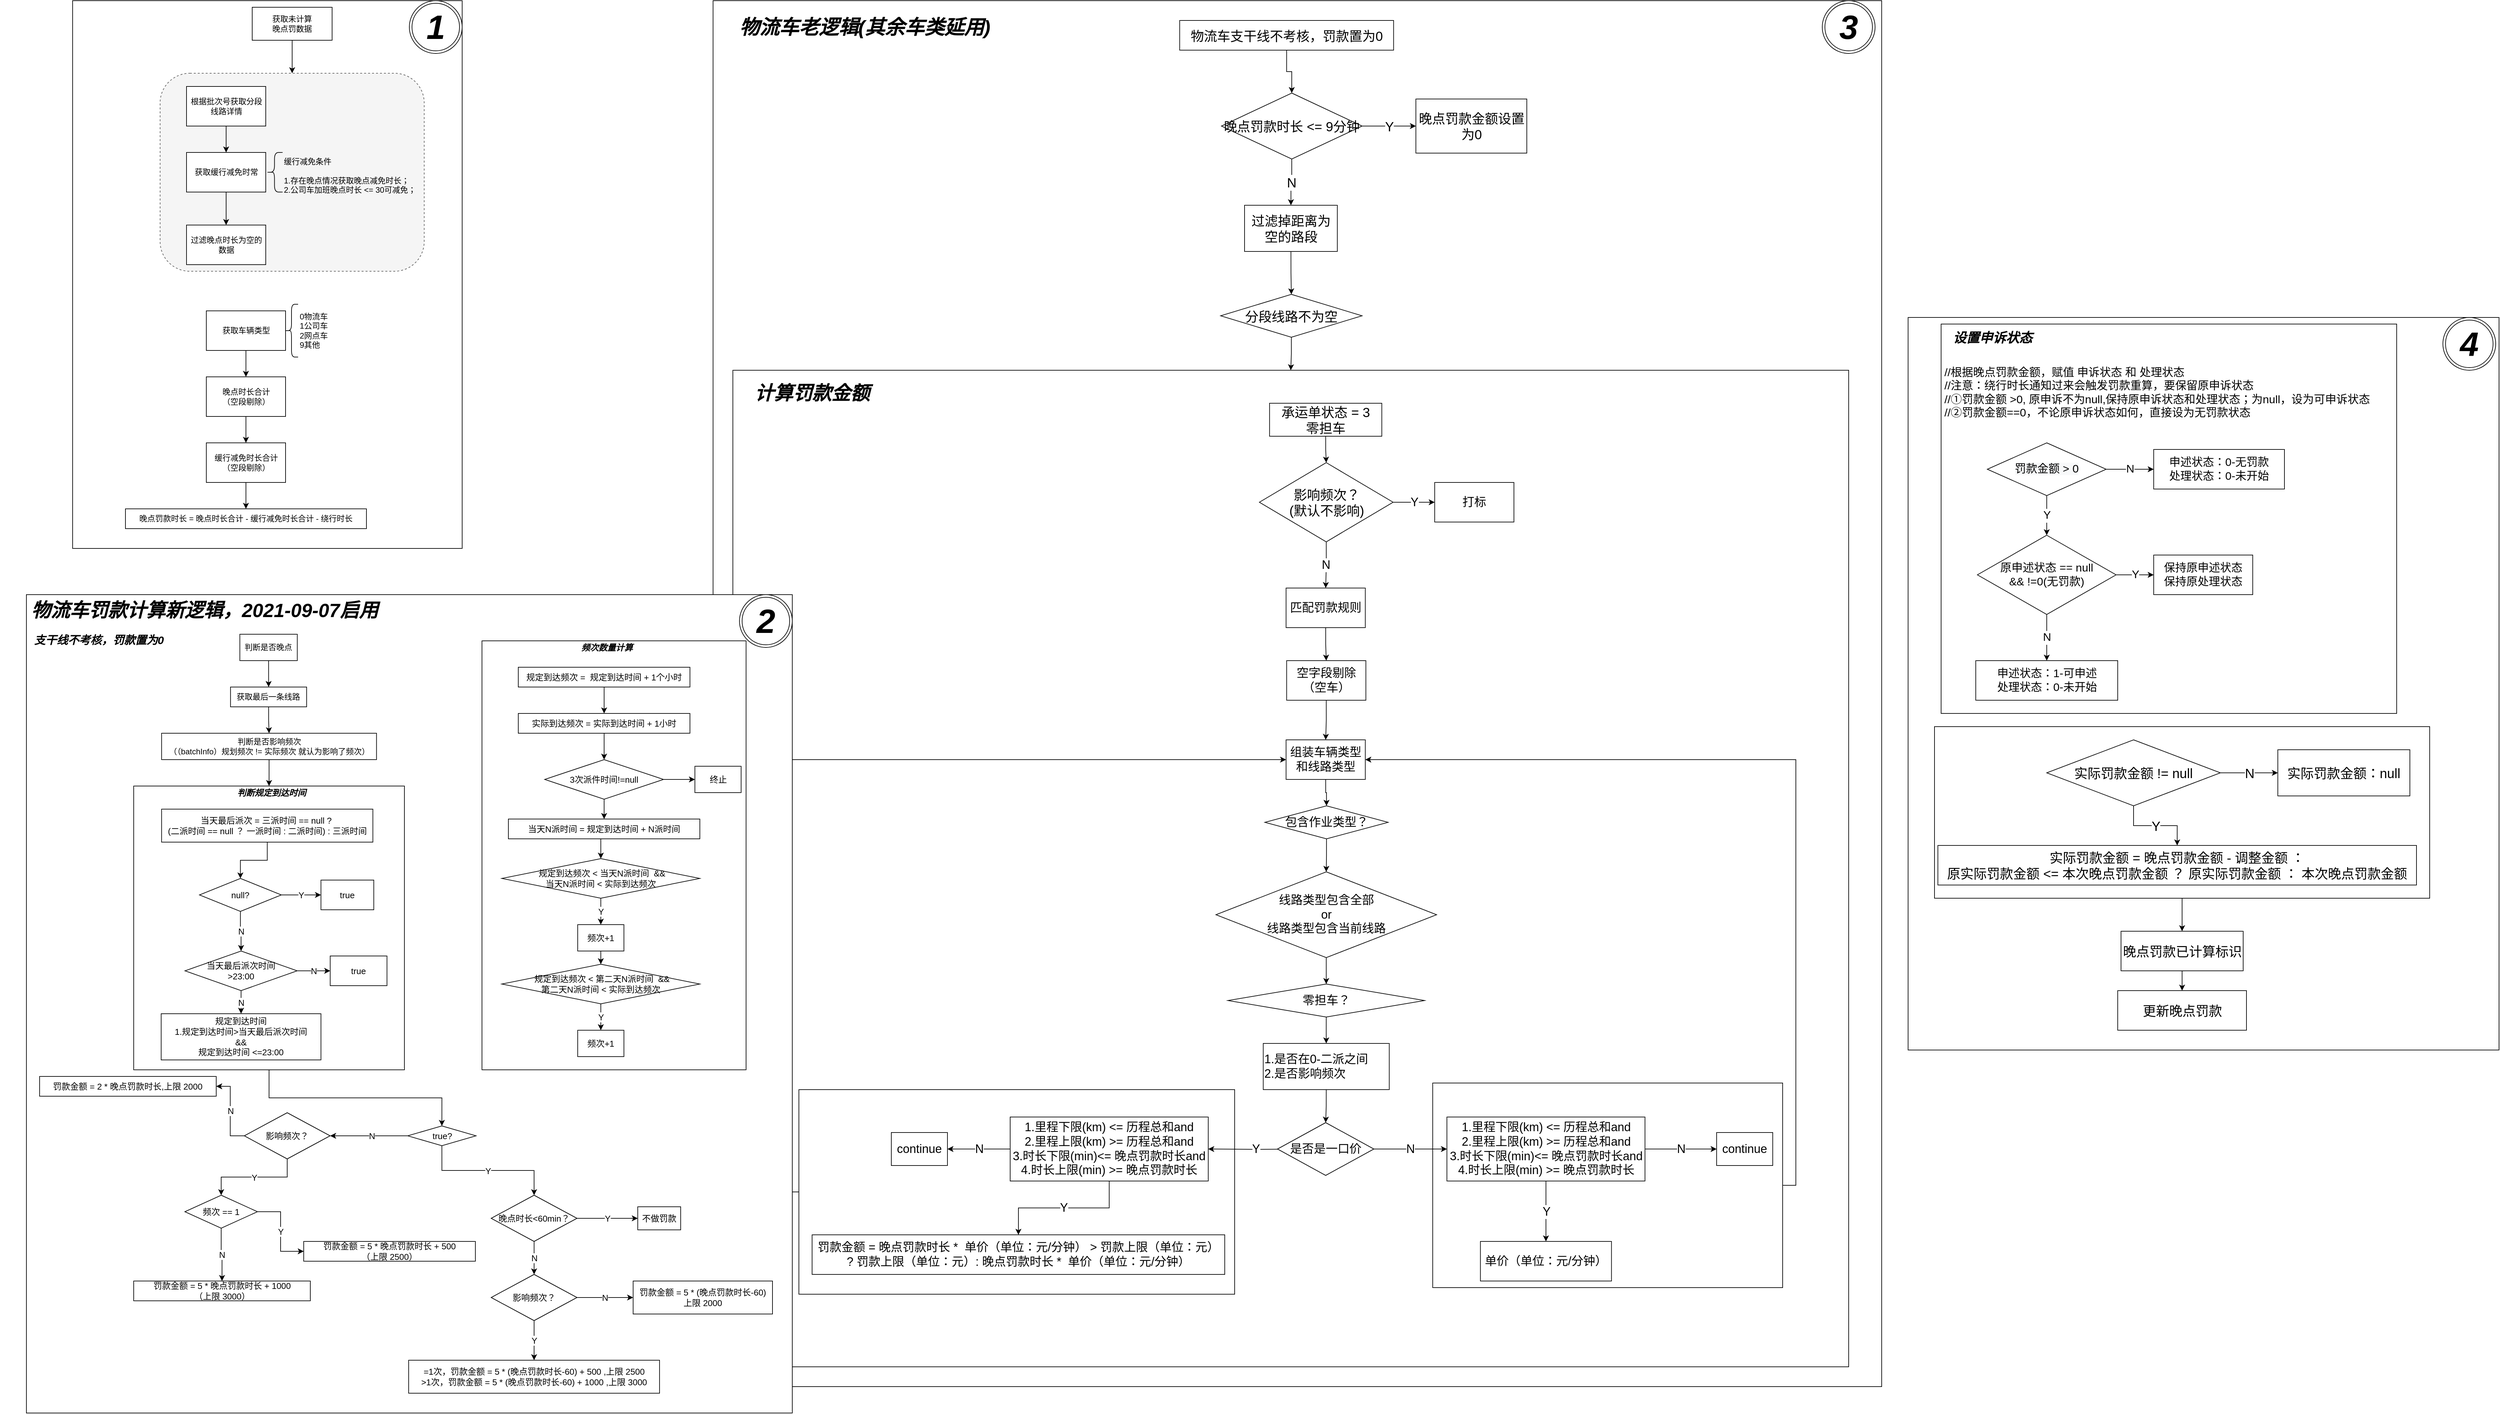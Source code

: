 <mxfile version="15.9.4" type="github">
  <diagram id="L5sY7Q-6gvqycTJfWh3B" name="第 1 页">
    <mxGraphModel dx="4697" dy="1067" grid="1" gridSize="10" guides="1" tooltips="1" connect="1" arrows="1" fold="1" page="1" pageScale="1" pageWidth="827" pageHeight="1169" math="0" shadow="0">
      <root>
        <mxCell id="0" />
        <mxCell id="1" parent="0" />
        <mxCell id="x7FfRpxNMGuR6Kh4KBlE-134" value="" style="rounded=0;whiteSpace=wrap;html=1;fontSize=17;" parent="1" vertex="1">
          <mxGeometry x="-1250" y="860" width="1770" height="2100" as="geometry" />
        </mxCell>
        <mxCell id="x7FfRpxNMGuR6Kh4KBlE-221" value="" style="rounded=0;whiteSpace=wrap;html=1;fontSize=18;" parent="1" vertex="1">
          <mxGeometry x="-1220" y="1420" width="1690" height="1510" as="geometry" />
        </mxCell>
        <mxCell id="x7FfRpxNMGuR6Kh4KBlE-219" style="edgeStyle=orthogonalEdgeStyle;rounded=0;orthogonalLoop=1;jettySize=auto;html=1;exitX=1;exitY=0.5;exitDx=0;exitDy=0;fontSize=18;entryX=1;entryY=0.5;entryDx=0;entryDy=0;" parent="1" source="x7FfRpxNMGuR6Kh4KBlE-218" target="x7FfRpxNMGuR6Kh4KBlE-187" edge="1">
          <mxGeometry relative="1" as="geometry">
            <mxPoint x="-160" y="1930" as="targetPoint" />
          </mxGeometry>
        </mxCell>
        <mxCell id="x7FfRpxNMGuR6Kh4KBlE-218" value="" style="rounded=0;whiteSpace=wrap;html=1;fontSize=18;" parent="1" vertex="1">
          <mxGeometry x="-160" y="2500" width="530" height="310" as="geometry" />
        </mxCell>
        <mxCell id="x7FfRpxNMGuR6Kh4KBlE-220" style="edgeStyle=orthogonalEdgeStyle;rounded=0;orthogonalLoop=1;jettySize=auto;html=1;exitX=0;exitY=0.5;exitDx=0;exitDy=0;entryX=0;entryY=0.5;entryDx=0;entryDy=0;fontSize=18;" parent="1" source="x7FfRpxNMGuR6Kh4KBlE-217" target="x7FfRpxNMGuR6Kh4KBlE-187" edge="1">
          <mxGeometry relative="1" as="geometry" />
        </mxCell>
        <mxCell id="x7FfRpxNMGuR6Kh4KBlE-217" value="" style="rounded=0;whiteSpace=wrap;html=1;fontSize=18;" parent="1" vertex="1">
          <mxGeometry x="-1120" y="2510" width="660" height="310" as="geometry" />
        </mxCell>
        <mxCell id="x7FfRpxNMGuR6Kh4KBlE-132" value="" style="group" parent="1" vertex="1" connectable="0">
          <mxGeometry x="-2330" y="1760" width="1200" height="1240" as="geometry" />
        </mxCell>
        <mxCell id="x7FfRpxNMGuR6Kh4KBlE-33" value="" style="rounded=0;whiteSpace=wrap;html=1;" parent="x7FfRpxNMGuR6Kh4KBlE-132" vertex="1">
          <mxGeometry x="40" width="1160" height="1240" as="geometry" />
        </mxCell>
        <mxCell id="x7FfRpxNMGuR6Kh4KBlE-131" value="" style="group" parent="x7FfRpxNMGuR6Kh4KBlE-132" vertex="1" connectable="0">
          <mxGeometry y="90" width="1170" height="1120" as="geometry" />
        </mxCell>
        <mxCell id="x7FfRpxNMGuR6Kh4KBlE-37" value="&lt;span&gt;判断是否晚点&lt;/span&gt;" style="rounded=0;whiteSpace=wrap;html=1;fontSize=12;" parent="x7FfRpxNMGuR6Kh4KBlE-131" vertex="1">
          <mxGeometry x="363.27" y="-30" width="87" height="40" as="geometry" />
        </mxCell>
        <mxCell id="x7FfRpxNMGuR6Kh4KBlE-38" value="&lt;span&gt;获取最后一条线路&lt;/span&gt;" style="whiteSpace=wrap;html=1;rounded=0;" parent="x7FfRpxNMGuR6Kh4KBlE-131" vertex="1">
          <mxGeometry x="349.15" y="50" width="115.25" height="30" as="geometry" />
        </mxCell>
        <mxCell id="x7FfRpxNMGuR6Kh4KBlE-39" value="" style="edgeStyle=orthogonalEdgeStyle;rounded=0;orthogonalLoop=1;jettySize=auto;html=1;fontSize=12;" parent="x7FfRpxNMGuR6Kh4KBlE-131" source="x7FfRpxNMGuR6Kh4KBlE-37" target="x7FfRpxNMGuR6Kh4KBlE-38" edge="1">
          <mxGeometry relative="1" as="geometry" />
        </mxCell>
        <mxCell id="x7FfRpxNMGuR6Kh4KBlE-40" value="&lt;span style=&quot;font-weight: normal&quot;&gt;判断是否影响频次&lt;br&gt;（（batchInfo）规划频次 != 实际频次 就认为影响了频次）&lt;/span&gt;" style="whiteSpace=wrap;html=1;rounded=0;fontStyle=1" parent="x7FfRpxNMGuR6Kh4KBlE-131" vertex="1">
          <mxGeometry x="244.75" y="120" width="325.52" height="40" as="geometry" />
        </mxCell>
        <mxCell id="x7FfRpxNMGuR6Kh4KBlE-41" value="" style="edgeStyle=orthogonalEdgeStyle;rounded=0;orthogonalLoop=1;jettySize=auto;html=1;fontSize=12;" parent="x7FfRpxNMGuR6Kh4KBlE-131" source="x7FfRpxNMGuR6Kh4KBlE-38" target="x7FfRpxNMGuR6Kh4KBlE-40" edge="1">
          <mxGeometry relative="1" as="geometry" />
        </mxCell>
        <mxCell id="x7FfRpxNMGuR6Kh4KBlE-44" value="" style="whiteSpace=wrap;html=1;rounded=0;fontStyle=1;" parent="x7FfRpxNMGuR6Kh4KBlE-131" vertex="1">
          <mxGeometry x="202.51" y="200" width="410" height="430" as="geometry" />
        </mxCell>
        <mxCell id="x7FfRpxNMGuR6Kh4KBlE-45" value="" style="edgeStyle=orthogonalEdgeStyle;rounded=0;orthogonalLoop=1;jettySize=auto;html=1;fontSize=12;entryX=0.5;entryY=0;entryDx=0;entryDy=0;" parent="x7FfRpxNMGuR6Kh4KBlE-131" source="x7FfRpxNMGuR6Kh4KBlE-40" target="x7FfRpxNMGuR6Kh4KBlE-44" edge="1">
          <mxGeometry relative="1" as="geometry" />
        </mxCell>
        <mxCell id="x7FfRpxNMGuR6Kh4KBlE-46" value="判断规定到达时间" style="text;html=1;strokeColor=none;fillColor=none;align=center;verticalAlign=middle;whiteSpace=wrap;rounded=0;fontSize=13;fontStyle=3" parent="x7FfRpxNMGuR6Kh4KBlE-131" vertex="1">
          <mxGeometry x="354.13" y="200" width="114.76" height="20" as="geometry" />
        </mxCell>
        <mxCell id="x7FfRpxNMGuR6Kh4KBlE-47" value="当天最后派次 = 三派时间 == null ?&amp;nbsp;&lt;br&gt;&amp;nbsp;(二派时间 == null ？ 一派时间 : 二派时间) : 三派时间&amp;nbsp;" style="rounded=0;whiteSpace=wrap;html=1;fontSize=13;" parent="x7FfRpxNMGuR6Kh4KBlE-131" vertex="1">
          <mxGeometry x="244.75" y="235" width="320" height="50" as="geometry" />
        </mxCell>
        <mxCell id="x7FfRpxNMGuR6Kh4KBlE-50" value="" style="edgeStyle=orthogonalEdgeStyle;rounded=0;orthogonalLoop=1;jettySize=auto;html=1;fontSize=13;" parent="x7FfRpxNMGuR6Kh4KBlE-131" source="x7FfRpxNMGuR6Kh4KBlE-47" target="x7FfRpxNMGuR6Kh4KBlE-49" edge="1">
          <mxGeometry relative="1" as="geometry">
            <mxPoint x="364.09" y="305" as="sourcePoint" />
          </mxGeometry>
        </mxCell>
        <mxCell id="x7FfRpxNMGuR6Kh4KBlE-49" value="null?" style="rhombus;whiteSpace=wrap;html=1;fontSize=13;" parent="x7FfRpxNMGuR6Kh4KBlE-131" vertex="1">
          <mxGeometry x="302.13" y="340" width="124" height="50" as="geometry" />
        </mxCell>
        <mxCell id="x7FfRpxNMGuR6Kh4KBlE-53" value="true" style="whiteSpace=wrap;html=1;fontSize=13;" parent="x7FfRpxNMGuR6Kh4KBlE-131" vertex="1">
          <mxGeometry x="486.13" y="342.5" width="80" height="45" as="geometry" />
        </mxCell>
        <mxCell id="x7FfRpxNMGuR6Kh4KBlE-54" value="Y" style="edgeStyle=orthogonalEdgeStyle;rounded=0;orthogonalLoop=1;jettySize=auto;html=1;fontSize=13;" parent="x7FfRpxNMGuR6Kh4KBlE-131" source="x7FfRpxNMGuR6Kh4KBlE-49" target="x7FfRpxNMGuR6Kh4KBlE-53" edge="1">
          <mxGeometry relative="1" as="geometry" />
        </mxCell>
        <mxCell id="x7FfRpxNMGuR6Kh4KBlE-55" value="当天最后派次时间&lt;br&gt;&amp;gt;23:00" style="rhombus;whiteSpace=wrap;html=1;fontSize=13;" parent="x7FfRpxNMGuR6Kh4KBlE-131" vertex="1">
          <mxGeometry x="280.13" y="450" width="170" height="60" as="geometry" />
        </mxCell>
        <mxCell id="x7FfRpxNMGuR6Kh4KBlE-58" value="N" style="edgeStyle=orthogonalEdgeStyle;rounded=0;orthogonalLoop=1;jettySize=auto;html=1;exitX=0.5;exitY=1;exitDx=0;exitDy=0;entryX=0.5;entryY=0;entryDx=0;entryDy=0;fontSize=13;" parent="x7FfRpxNMGuR6Kh4KBlE-131" source="x7FfRpxNMGuR6Kh4KBlE-49" target="x7FfRpxNMGuR6Kh4KBlE-55" edge="1">
          <mxGeometry relative="1" as="geometry" />
        </mxCell>
        <mxCell id="x7FfRpxNMGuR6Kh4KBlE-60" value="true" style="whiteSpace=wrap;html=1;fontSize=13;" parent="x7FfRpxNMGuR6Kh4KBlE-131" vertex="1">
          <mxGeometry x="500.13" y="457.5" width="86" height="45" as="geometry" />
        </mxCell>
        <mxCell id="x7FfRpxNMGuR6Kh4KBlE-59" value="N" style="edgeStyle=orthogonalEdgeStyle;rounded=0;orthogonalLoop=1;jettySize=auto;html=1;exitX=1;exitY=0.5;exitDx=0;exitDy=0;fontSize=13;" parent="x7FfRpxNMGuR6Kh4KBlE-131" source="x7FfRpxNMGuR6Kh4KBlE-55" target="x7FfRpxNMGuR6Kh4KBlE-60" edge="1">
          <mxGeometry relative="1" as="geometry">
            <mxPoint x="546.13" y="455" as="targetPoint" />
          </mxGeometry>
        </mxCell>
        <mxCell id="x7FfRpxNMGuR6Kh4KBlE-63" value="规定到达时间&lt;br&gt;1.规定到达时间&amp;gt;当天最后派次时间&lt;br&gt;&amp;amp;&amp;amp;&lt;br&gt;规定到达时间 &amp;lt;=23:00" style="rounded=0;whiteSpace=wrap;html=1;fontSize=13;" parent="x7FfRpxNMGuR6Kh4KBlE-131" vertex="1">
          <mxGeometry x="244.13" y="545" width="242" height="70" as="geometry" />
        </mxCell>
        <mxCell id="x7FfRpxNMGuR6Kh4KBlE-61" value="N" style="edgeStyle=orthogonalEdgeStyle;rounded=0;orthogonalLoop=1;jettySize=auto;html=1;exitX=0.5;exitY=1;exitDx=0;exitDy=0;fontSize=13;entryX=0.5;entryY=0;entryDx=0;entryDy=0;" parent="x7FfRpxNMGuR6Kh4KBlE-131" source="x7FfRpxNMGuR6Kh4KBlE-55" target="x7FfRpxNMGuR6Kh4KBlE-63" edge="1">
          <mxGeometry relative="1" as="geometry">
            <mxPoint x="364.13" y="555" as="targetPoint" />
          </mxGeometry>
        </mxCell>
        <mxCell id="x7FfRpxNMGuR6Kh4KBlE-68" value="true?" style="rhombus;whiteSpace=wrap;html=1;fontSize=13;" parent="x7FfRpxNMGuR6Kh4KBlE-131" vertex="1">
          <mxGeometry x="617.51" y="715" width="103.5" height="30" as="geometry" />
        </mxCell>
        <mxCell id="x7FfRpxNMGuR6Kh4KBlE-67" style="edgeStyle=orthogonalEdgeStyle;rounded=0;orthogonalLoop=1;jettySize=auto;html=1;exitX=0.5;exitY=1;exitDx=0;exitDy=0;fontSize=13;entryX=0.5;entryY=0;entryDx=0;entryDy=0;" parent="x7FfRpxNMGuR6Kh4KBlE-131" source="x7FfRpxNMGuR6Kh4KBlE-44" target="x7FfRpxNMGuR6Kh4KBlE-68" edge="1">
          <mxGeometry relative="1" as="geometry">
            <mxPoint x="674" y="710" as="targetPoint" />
          </mxGeometry>
        </mxCell>
        <mxCell id="x7FfRpxNMGuR6Kh4KBlE-111" value="" style="group" parent="x7FfRpxNMGuR6Kh4KBlE-131" vertex="1" connectable="0">
          <mxGeometry x="640" y="820" width="530" height="300" as="geometry" />
        </mxCell>
        <mxCell id="x7FfRpxNMGuR6Kh4KBlE-74" value="晚点时长&amp;lt;60min？" style="rhombus;whiteSpace=wrap;html=1;fontSize=13;" parent="x7FfRpxNMGuR6Kh4KBlE-111" vertex="1">
          <mxGeometry x="103.94" width="130" height="70" as="geometry" />
        </mxCell>
        <mxCell id="x7FfRpxNMGuR6Kh4KBlE-75" value="不做罚款" style="whiteSpace=wrap;html=1;fontSize=13;" parent="x7FfRpxNMGuR6Kh4KBlE-111" vertex="1">
          <mxGeometry x="325.94" y="17.5" width="65" height="35" as="geometry" />
        </mxCell>
        <mxCell id="x7FfRpxNMGuR6Kh4KBlE-76" value="Y" style="edgeStyle=orthogonalEdgeStyle;rounded=0;orthogonalLoop=1;jettySize=auto;html=1;fontSize=13;" parent="x7FfRpxNMGuR6Kh4KBlE-111" source="x7FfRpxNMGuR6Kh4KBlE-74" target="x7FfRpxNMGuR6Kh4KBlE-75" edge="1">
          <mxGeometry relative="1" as="geometry" />
        </mxCell>
        <mxCell id="x7FfRpxNMGuR6Kh4KBlE-78" value="影响频次？" style="rhombus;whiteSpace=wrap;html=1;fontSize=13;" parent="x7FfRpxNMGuR6Kh4KBlE-111" vertex="1">
          <mxGeometry x="103.94" y="120" width="130" height="70" as="geometry" />
        </mxCell>
        <mxCell id="x7FfRpxNMGuR6Kh4KBlE-77" value="N" style="edgeStyle=orthogonalEdgeStyle;rounded=0;orthogonalLoop=1;jettySize=auto;html=1;exitX=0.5;exitY=1;exitDx=0;exitDy=0;fontSize=13;entryX=0.5;entryY=0;entryDx=0;entryDy=0;" parent="x7FfRpxNMGuR6Kh4KBlE-111" source="x7FfRpxNMGuR6Kh4KBlE-74" target="x7FfRpxNMGuR6Kh4KBlE-78" edge="1">
          <mxGeometry relative="1" as="geometry">
            <mxPoint x="168.94" y="130" as="targetPoint" />
          </mxGeometry>
        </mxCell>
        <mxCell id="x7FfRpxNMGuR6Kh4KBlE-79" value="罚款金额 = 5 * (晚点罚款时长-60)&lt;br&gt;上限 2000" style="whiteSpace=wrap;html=1;fontSize=13;" parent="x7FfRpxNMGuR6Kh4KBlE-111" vertex="1">
          <mxGeometry x="318.94" y="130" width="211.06" height="50" as="geometry" />
        </mxCell>
        <mxCell id="x7FfRpxNMGuR6Kh4KBlE-80" value="N" style="edgeStyle=orthogonalEdgeStyle;rounded=0;orthogonalLoop=1;jettySize=auto;html=1;fontSize=13;" parent="x7FfRpxNMGuR6Kh4KBlE-111" source="x7FfRpxNMGuR6Kh4KBlE-78" target="x7FfRpxNMGuR6Kh4KBlE-79" edge="1">
          <mxGeometry relative="1" as="geometry" />
        </mxCell>
        <mxCell id="x7FfRpxNMGuR6Kh4KBlE-110" value="=1次，罚款金额 = 5 * (晚点罚款时长-60) + 500 ,上限 2500&lt;br&gt;&amp;gt;1次，罚款金额 = 5 * (晚点罚款时长-60) + 1000 ,上限 3000" style="rounded=0;whiteSpace=wrap;html=1;fontSize=13;" parent="x7FfRpxNMGuR6Kh4KBlE-111" vertex="1">
          <mxGeometry x="-21.06" y="250" width="380" height="50" as="geometry" />
        </mxCell>
        <mxCell id="x7FfRpxNMGuR6Kh4KBlE-109" value="Y" style="edgeStyle=orthogonalEdgeStyle;rounded=0;orthogonalLoop=1;jettySize=auto;html=1;exitX=0.5;exitY=1;exitDx=0;exitDy=0;fontSize=13;entryX=0.5;entryY=0;entryDx=0;entryDy=0;" parent="x7FfRpxNMGuR6Kh4KBlE-111" source="x7FfRpxNMGuR6Kh4KBlE-78" target="x7FfRpxNMGuR6Kh4KBlE-110" edge="1">
          <mxGeometry relative="1" as="geometry">
            <mxPoint x="168.94" y="250" as="targetPoint" />
          </mxGeometry>
        </mxCell>
        <mxCell id="x7FfRpxNMGuR6Kh4KBlE-69" value="Y" style="edgeStyle=orthogonalEdgeStyle;rounded=0;orthogonalLoop=1;jettySize=auto;html=1;exitX=0.5;exitY=1;exitDx=0;exitDy=0;fontSize=13;entryX=0.5;entryY=0;entryDx=0;entryDy=0;" parent="x7FfRpxNMGuR6Kh4KBlE-131" source="x7FfRpxNMGuR6Kh4KBlE-68" target="x7FfRpxNMGuR6Kh4KBlE-74" edge="1">
          <mxGeometry relative="1" as="geometry">
            <mxPoint x="674" y="810" as="targetPoint" />
          </mxGeometry>
        </mxCell>
        <mxCell id="x7FfRpxNMGuR6Kh4KBlE-117" value="影响频次？" style="rhombus;whiteSpace=wrap;html=1;fontSize=13;" parent="x7FfRpxNMGuR6Kh4KBlE-131" vertex="1">
          <mxGeometry x="370" y="695" width="130" height="70" as="geometry" />
        </mxCell>
        <mxCell id="x7FfRpxNMGuR6Kh4KBlE-112" style="edgeStyle=orthogonalEdgeStyle;rounded=0;orthogonalLoop=1;jettySize=auto;html=1;exitX=0;exitY=0.5;exitDx=0;exitDy=0;fontSize=13;entryX=1;entryY=0.5;entryDx=0;entryDy=0;" parent="x7FfRpxNMGuR6Kh4KBlE-131" source="x7FfRpxNMGuR6Kh4KBlE-68" target="x7FfRpxNMGuR6Kh4KBlE-117" edge="1">
          <mxGeometry relative="1" as="geometry">
            <mxPoint x="465" y="730" as="targetPoint" />
          </mxGeometry>
        </mxCell>
        <mxCell id="x7FfRpxNMGuR6Kh4KBlE-113" value="N" style="edgeLabel;html=1;align=center;verticalAlign=middle;resizable=0;points=[];fontSize=13;" parent="x7FfRpxNMGuR6Kh4KBlE-112" vertex="1" connectable="0">
          <mxGeometry x="-0.175" y="4" relative="1" as="geometry">
            <mxPoint x="-6" y="-4" as="offset" />
          </mxGeometry>
        </mxCell>
        <mxCell id="x7FfRpxNMGuR6Kh4KBlE-122" value="罚款金额 = 5 * 晚点罚款时长 + 500&lt;br&gt;（上限 2500）" style="rounded=0;whiteSpace=wrap;html=1;fontSize=13;" parent="x7FfRpxNMGuR6Kh4KBlE-131" vertex="1">
          <mxGeometry x="460.01" y="890" width="259.99" height="30" as="geometry" />
        </mxCell>
        <mxCell id="x7FfRpxNMGuR6Kh4KBlE-121" value="Y" style="edgeStyle=orthogonalEdgeStyle;rounded=0;orthogonalLoop=1;jettySize=auto;html=1;exitX=1;exitY=0.5;exitDx=0;exitDy=0;fontSize=13;entryX=0;entryY=0.5;entryDx=0;entryDy=0;" parent="x7FfRpxNMGuR6Kh4KBlE-131" source="x7FfRpxNMGuR6Kh4KBlE-118" target="x7FfRpxNMGuR6Kh4KBlE-122" edge="1">
          <mxGeometry relative="1" as="geometry">
            <mxPoint x="430" y="844.947" as="targetPoint" />
          </mxGeometry>
        </mxCell>
        <mxCell id="x7FfRpxNMGuR6Kh4KBlE-118" value="频次 == 1" style="rhombus;whiteSpace=wrap;html=1;fontSize=13;" parent="x7FfRpxNMGuR6Kh4KBlE-131" vertex="1">
          <mxGeometry x="280" y="820" width="110" height="50" as="geometry" />
        </mxCell>
        <mxCell id="x7FfRpxNMGuR6Kh4KBlE-119" value="Y" style="edgeStyle=orthogonalEdgeStyle;rounded=0;orthogonalLoop=1;jettySize=auto;html=1;exitX=0.5;exitY=1;exitDx=0;exitDy=0;fontSize=13;" parent="x7FfRpxNMGuR6Kh4KBlE-131" source="x7FfRpxNMGuR6Kh4KBlE-117" target="x7FfRpxNMGuR6Kh4KBlE-118" edge="1">
          <mxGeometry relative="1" as="geometry" />
        </mxCell>
        <mxCell id="x7FfRpxNMGuR6Kh4KBlE-124" value="罚款金额 = 5 * 晚点罚款时长 + 1000&lt;br&gt;（上限 3000）" style="rounded=0;whiteSpace=wrap;html=1;fontSize=13;" parent="x7FfRpxNMGuR6Kh4KBlE-131" vertex="1">
          <mxGeometry x="202.51" y="950" width="267.49" height="30" as="geometry" />
        </mxCell>
        <mxCell id="x7FfRpxNMGuR6Kh4KBlE-123" value="N" style="edgeStyle=orthogonalEdgeStyle;rounded=0;orthogonalLoop=1;jettySize=auto;html=1;exitX=0.5;exitY=1;exitDx=0;exitDy=0;fontSize=13;entryX=0.5;entryY=0;entryDx=0;entryDy=0;" parent="x7FfRpxNMGuR6Kh4KBlE-131" source="x7FfRpxNMGuR6Kh4KBlE-118" target="x7FfRpxNMGuR6Kh4KBlE-124" edge="1">
          <mxGeometry relative="1" as="geometry">
            <mxPoint x="335.316" y="940" as="targetPoint" />
          </mxGeometry>
        </mxCell>
        <mxCell id="x7FfRpxNMGuR6Kh4KBlE-127" value="罚款金额 = 2 * 晚点罚款时长,上限 2000" style="rounded=0;whiteSpace=wrap;html=1;fontSize=13;" parent="x7FfRpxNMGuR6Kh4KBlE-131" vertex="1">
          <mxGeometry x="60" y="640" width="267.49" height="30" as="geometry" />
        </mxCell>
        <mxCell id="x7FfRpxNMGuR6Kh4KBlE-126" value="N" style="edgeStyle=orthogonalEdgeStyle;rounded=0;orthogonalLoop=1;jettySize=auto;html=1;exitX=0;exitY=0.5;exitDx=0;exitDy=0;fontSize=13;entryX=1;entryY=0.5;entryDx=0;entryDy=0;" parent="x7FfRpxNMGuR6Kh4KBlE-131" source="x7FfRpxNMGuR6Kh4KBlE-117" target="x7FfRpxNMGuR6Kh4KBlE-127" edge="1">
          <mxGeometry relative="1" as="geometry">
            <mxPoint x="280" y="730.211" as="targetPoint" />
          </mxGeometry>
        </mxCell>
        <mxCell id="x7FfRpxNMGuR6Kh4KBlE-114" value="" style="group" parent="x7FfRpxNMGuR6Kh4KBlE-131" vertex="1" connectable="0">
          <mxGeometry x="730" y="-20" width="400" height="650" as="geometry" />
        </mxCell>
        <mxCell id="x7FfRpxNMGuR6Kh4KBlE-106" value="" style="group" parent="x7FfRpxNMGuR6Kh4KBlE-114" vertex="1" connectable="0">
          <mxGeometry width="400" height="650" as="geometry" />
        </mxCell>
        <mxCell id="x7FfRpxNMGuR6Kh4KBlE-105" value="" style="rounded=0;whiteSpace=wrap;html=1;fontSize=13;" parent="x7FfRpxNMGuR6Kh4KBlE-106" vertex="1">
          <mxGeometry width="400" height="650" as="geometry" />
        </mxCell>
        <mxCell id="x7FfRpxNMGuR6Kh4KBlE-83" value="频次数量计算" style="text;html=1;strokeColor=none;fillColor=none;align=center;verticalAlign=middle;whiteSpace=wrap;rounded=0;fontSize=13;fontStyle=3" parent="x7FfRpxNMGuR6Kh4KBlE-106" vertex="1">
          <mxGeometry x="136.842" width="105.263" height="20" as="geometry" />
        </mxCell>
        <mxCell id="x7FfRpxNMGuR6Kh4KBlE-84" value="规定到达频次 =&amp;nbsp; 规定到达时间 + 1个小时" style="rounded=0;whiteSpace=wrap;html=1;fontSize=13;" parent="x7FfRpxNMGuR6Kh4KBlE-114" vertex="1">
          <mxGeometry x="55" y="40" width="260" height="30" as="geometry" />
        </mxCell>
        <mxCell id="x7FfRpxNMGuR6Kh4KBlE-85" value="实际到达频次 =&amp;nbsp;实际到达时间 + 1小时" style="rounded=0;whiteSpace=wrap;html=1;fontSize=13;" parent="x7FfRpxNMGuR6Kh4KBlE-114" vertex="1">
          <mxGeometry x="55" y="110" width="260" height="30" as="geometry" />
        </mxCell>
        <mxCell id="x7FfRpxNMGuR6Kh4KBlE-90" style="edgeStyle=orthogonalEdgeStyle;rounded=0;orthogonalLoop=1;jettySize=auto;html=1;exitX=0.5;exitY=1;exitDx=0;exitDy=0;entryX=0.5;entryY=0;entryDx=0;entryDy=0;fontSize=13;" parent="x7FfRpxNMGuR6Kh4KBlE-114" source="x7FfRpxNMGuR6Kh4KBlE-84" target="x7FfRpxNMGuR6Kh4KBlE-85" edge="1">
          <mxGeometry relative="1" as="geometry" />
        </mxCell>
        <mxCell id="x7FfRpxNMGuR6Kh4KBlE-86" value="3次派件时间!=null" style="rhombus;whiteSpace=wrap;html=1;fontSize=13;" parent="x7FfRpxNMGuR6Kh4KBlE-114" vertex="1">
          <mxGeometry x="95" y="180" width="180" height="60" as="geometry" />
        </mxCell>
        <mxCell id="x7FfRpxNMGuR6Kh4KBlE-91" style="edgeStyle=orthogonalEdgeStyle;rounded=0;orthogonalLoop=1;jettySize=auto;html=1;exitX=0.5;exitY=1;exitDx=0;exitDy=0;entryX=0.5;entryY=0;entryDx=0;entryDy=0;fontSize=13;" parent="x7FfRpxNMGuR6Kh4KBlE-114" source="x7FfRpxNMGuR6Kh4KBlE-85" target="x7FfRpxNMGuR6Kh4KBlE-86" edge="1">
          <mxGeometry relative="1" as="geometry" />
        </mxCell>
        <mxCell id="x7FfRpxNMGuR6Kh4KBlE-88" value="终止" style="rounded=0;whiteSpace=wrap;html=1;fontSize=13;" parent="x7FfRpxNMGuR6Kh4KBlE-114" vertex="1">
          <mxGeometry x="322.5" y="190" width="70" height="40" as="geometry" />
        </mxCell>
        <mxCell id="x7FfRpxNMGuR6Kh4KBlE-87" style="edgeStyle=orthogonalEdgeStyle;rounded=0;orthogonalLoop=1;jettySize=auto;html=1;exitX=1;exitY=0.5;exitDx=0;exitDy=0;fontSize=13;entryX=0;entryY=0.5;entryDx=0;entryDy=0;" parent="x7FfRpxNMGuR6Kh4KBlE-114" source="x7FfRpxNMGuR6Kh4KBlE-86" target="x7FfRpxNMGuR6Kh4KBlE-88" edge="1">
          <mxGeometry relative="1" as="geometry">
            <mxPoint x="355" y="200" as="targetPoint" />
          </mxGeometry>
        </mxCell>
        <mxCell id="x7FfRpxNMGuR6Kh4KBlE-89" value="当天N派时间 = 规定到达时间 + N派时间" style="rounded=0;whiteSpace=wrap;html=1;fontSize=13;" parent="x7FfRpxNMGuR6Kh4KBlE-114" vertex="1">
          <mxGeometry x="40" y="270" width="290" height="30" as="geometry" />
        </mxCell>
        <mxCell id="x7FfRpxNMGuR6Kh4KBlE-92" style="edgeStyle=orthogonalEdgeStyle;rounded=0;orthogonalLoop=1;jettySize=auto;html=1;exitX=0.5;exitY=1;exitDx=0;exitDy=0;fontSize=13;" parent="x7FfRpxNMGuR6Kh4KBlE-114" source="x7FfRpxNMGuR6Kh4KBlE-86" target="x7FfRpxNMGuR6Kh4KBlE-89" edge="1">
          <mxGeometry relative="1" as="geometry" />
        </mxCell>
        <mxCell id="x7FfRpxNMGuR6Kh4KBlE-94" value="&amp;nbsp;规定到达频次 &amp;lt; 当天N派时间&amp;nbsp; &amp;amp;&amp;amp;&lt;br&gt;当天N派时间 &amp;lt; 实际到达频次" style="rhombus;whiteSpace=wrap;html=1;fontSize=13;" parent="x7FfRpxNMGuR6Kh4KBlE-114" vertex="1">
          <mxGeometry x="30" y="330" width="300" height="60" as="geometry" />
        </mxCell>
        <mxCell id="x7FfRpxNMGuR6Kh4KBlE-93" style="edgeStyle=orthogonalEdgeStyle;rounded=0;orthogonalLoop=1;jettySize=auto;html=1;exitX=0.5;exitY=1;exitDx=0;exitDy=0;fontSize=13;entryX=0.5;entryY=0;entryDx=0;entryDy=0;" parent="x7FfRpxNMGuR6Kh4KBlE-114" source="x7FfRpxNMGuR6Kh4KBlE-89" target="x7FfRpxNMGuR6Kh4KBlE-94" edge="1">
          <mxGeometry relative="1" as="geometry">
            <mxPoint x="185" y="330" as="targetPoint" />
          </mxGeometry>
        </mxCell>
        <mxCell id="x7FfRpxNMGuR6Kh4KBlE-98" value="频次+1" style="rounded=0;whiteSpace=wrap;html=1;fontSize=13;" parent="x7FfRpxNMGuR6Kh4KBlE-114" vertex="1">
          <mxGeometry x="145" y="430" width="70" height="40" as="geometry" />
        </mxCell>
        <mxCell id="x7FfRpxNMGuR6Kh4KBlE-97" value="Y" style="edgeStyle=orthogonalEdgeStyle;rounded=0;orthogonalLoop=1;jettySize=auto;html=1;exitX=0.5;exitY=1;exitDx=0;exitDy=0;fontSize=13;entryX=0.5;entryY=0;entryDx=0;entryDy=0;" parent="x7FfRpxNMGuR6Kh4KBlE-114" source="x7FfRpxNMGuR6Kh4KBlE-94" target="x7FfRpxNMGuR6Kh4KBlE-98" edge="1">
          <mxGeometry relative="1" as="geometry">
            <mxPoint x="180" y="420" as="targetPoint" />
          </mxGeometry>
        </mxCell>
        <mxCell id="x7FfRpxNMGuR6Kh4KBlE-100" value="&amp;nbsp;规定到达频次 &amp;lt; 第二天N派时间&amp;nbsp; &amp;amp;&amp;amp;&lt;br&gt;第二天N派时间&amp;nbsp;&amp;lt; 实际到达频次" style="rhombus;whiteSpace=wrap;html=1;fontSize=13;" parent="x7FfRpxNMGuR6Kh4KBlE-114" vertex="1">
          <mxGeometry x="30" y="490" width="300" height="60" as="geometry" />
        </mxCell>
        <mxCell id="x7FfRpxNMGuR6Kh4KBlE-102" style="edgeStyle=orthogonalEdgeStyle;rounded=0;orthogonalLoop=1;jettySize=auto;html=1;exitX=0.5;exitY=1;exitDx=0;exitDy=0;entryX=0.5;entryY=0;entryDx=0;entryDy=0;fontSize=13;" parent="x7FfRpxNMGuR6Kh4KBlE-114" source="x7FfRpxNMGuR6Kh4KBlE-98" target="x7FfRpxNMGuR6Kh4KBlE-100" edge="1">
          <mxGeometry relative="1" as="geometry" />
        </mxCell>
        <mxCell id="x7FfRpxNMGuR6Kh4KBlE-103" value="频次+1" style="rounded=0;whiteSpace=wrap;html=1;fontSize=13;" parent="x7FfRpxNMGuR6Kh4KBlE-114" vertex="1">
          <mxGeometry x="145" y="590" width="70" height="40" as="geometry" />
        </mxCell>
        <mxCell id="x7FfRpxNMGuR6Kh4KBlE-104" value="Y" style="edgeStyle=orthogonalEdgeStyle;rounded=0;orthogonalLoop=1;jettySize=auto;html=1;exitX=0.5;exitY=1;exitDx=0;exitDy=0;fontSize=13;" parent="x7FfRpxNMGuR6Kh4KBlE-114" source="x7FfRpxNMGuR6Kh4KBlE-100" target="x7FfRpxNMGuR6Kh4KBlE-103" edge="1">
          <mxGeometry relative="1" as="geometry" />
        </mxCell>
        <mxCell id="x7FfRpxNMGuR6Kh4KBlE-226" value="2" style="ellipse;shape=doubleEllipse;whiteSpace=wrap;html=1;aspect=fixed;fontSize=51;fontStyle=3" parent="x7FfRpxNMGuR6Kh4KBlE-132" vertex="1">
          <mxGeometry x="1120" width="80" height="80" as="geometry" />
        </mxCell>
        <mxCell id="x7FfRpxNMGuR6Kh4KBlE-35" value="&lt;span style=&quot;font-style: italic; font-weight: 700; font-size: 17px;&quot;&gt;支干线不考核，罚款置为0&lt;/span&gt;" style="text;html=1;strokeColor=none;fillColor=none;align=center;verticalAlign=middle;whiteSpace=wrap;rounded=0;fontSize=17;" parent="x7FfRpxNMGuR6Kh4KBlE-132" vertex="1">
          <mxGeometry x="40" y="60" width="220" height="20" as="geometry" />
        </mxCell>
        <mxCell id="x7FfRpxNMGuR6Kh4KBlE-34" value="&lt;font style=&quot;font-size: 29px;&quot;&gt;物流车罚款计算新逻辑，2021-09-07启用&lt;/font&gt;" style="text;html=1;strokeColor=none;fillColor=none;align=center;verticalAlign=middle;whiteSpace=wrap;rounded=0;fontSize=29;fontStyle=3" parent="x7FfRpxNMGuR6Kh4KBlE-132" vertex="1">
          <mxGeometry x="10" y="-1" width="600" height="50" as="geometry" />
        </mxCell>
        <mxCell id="x7FfRpxNMGuR6Kh4KBlE-133" value="物流车老逻辑(其余车类延用)" style="text;html=1;strokeColor=none;fillColor=none;align=center;verticalAlign=middle;whiteSpace=wrap;rounded=0;fontSize=30;fontStyle=3" parent="1" vertex="1">
          <mxGeometry x="-1270" y="870" width="500" height="60" as="geometry" />
        </mxCell>
        <mxCell id="x7FfRpxNMGuR6Kh4KBlE-223" style="edgeStyle=orthogonalEdgeStyle;rounded=0;orthogonalLoop=1;jettySize=auto;html=1;exitX=0.5;exitY=1;exitDx=0;exitDy=0;entryX=0.5;entryY=0;entryDx=0;entryDy=0;fontSize=29;" parent="1" source="x7FfRpxNMGuR6Kh4KBlE-165" target="x7FfRpxNMGuR6Kh4KBlE-166" edge="1">
          <mxGeometry relative="1" as="geometry" />
        </mxCell>
        <mxCell id="x7FfRpxNMGuR6Kh4KBlE-165" value="物流车支干线不考核，罚款置为0" style="rounded=0;whiteSpace=wrap;html=1;fontSize=20;" parent="1" vertex="1">
          <mxGeometry x="-543.26" y="890" width="324" height="45" as="geometry" />
        </mxCell>
        <mxCell id="x7FfRpxNMGuR6Kh4KBlE-167" value="Y" style="edgeStyle=orthogonalEdgeStyle;rounded=0;orthogonalLoop=1;jettySize=auto;html=1;exitX=1;exitY=0.5;exitDx=0;exitDy=0;fontSize=20;entryX=0;entryY=0.5;entryDx=0;entryDy=0;" parent="1" source="x7FfRpxNMGuR6Kh4KBlE-166" target="x7FfRpxNMGuR6Kh4KBlE-168" edge="1">
          <mxGeometry relative="1" as="geometry">
            <mxPoint x="-207" y="1049.667" as="targetPoint" />
          </mxGeometry>
        </mxCell>
        <mxCell id="x7FfRpxNMGuR6Kh4KBlE-170" value="N" style="edgeStyle=orthogonalEdgeStyle;rounded=0;orthogonalLoop=1;jettySize=auto;html=1;exitX=0.5;exitY=1;exitDx=0;exitDy=0;fontSize=20;entryX=0.5;entryY=0;entryDx=0;entryDy=0;" parent="1" source="x7FfRpxNMGuR6Kh4KBlE-166" target="x7FfRpxNMGuR6Kh4KBlE-171" edge="1">
          <mxGeometry relative="1" as="geometry">
            <mxPoint x="-373.143" y="1210" as="targetPoint" />
          </mxGeometry>
        </mxCell>
        <mxCell id="x7FfRpxNMGuR6Kh4KBlE-166" value="晚点罚款时长 &amp;lt;= 9分钟" style="rhombus;whiteSpace=wrap;html=1;fontSize=20;" parent="1" vertex="1">
          <mxGeometry x="-480" y="1000" width="213" height="100" as="geometry" />
        </mxCell>
        <mxCell id="x7FfRpxNMGuR6Kh4KBlE-168" value="晚点罚款金额设置为0" style="rounded=0;whiteSpace=wrap;html=1;fontSize=20;" parent="1" vertex="1">
          <mxGeometry x="-185.5" y="1009" width="168" height="82" as="geometry" />
        </mxCell>
        <mxCell id="x7FfRpxNMGuR6Kh4KBlE-172" style="edgeStyle=orthogonalEdgeStyle;rounded=0;orthogonalLoop=1;jettySize=auto;html=1;exitX=0.5;exitY=1;exitDx=0;exitDy=0;fontSize=20;entryX=0.5;entryY=0;entryDx=0;entryDy=0;" parent="1" source="x7FfRpxNMGuR6Kh4KBlE-171" target="x7FfRpxNMGuR6Kh4KBlE-173" edge="1">
          <mxGeometry relative="1" as="geometry">
            <mxPoint x="-374.571" y="1290" as="targetPoint" />
          </mxGeometry>
        </mxCell>
        <mxCell id="x7FfRpxNMGuR6Kh4KBlE-171" value="过滤掉距离为空的路段" style="rounded=0;whiteSpace=wrap;html=1;fontSize=20;" parent="1" vertex="1">
          <mxGeometry x="-445" y="1170" width="140.5" height="70" as="geometry" />
        </mxCell>
        <mxCell id="x7FfRpxNMGuR6Kh4KBlE-175" style="edgeStyle=orthogonalEdgeStyle;rounded=0;orthogonalLoop=1;jettySize=auto;html=1;exitX=0.5;exitY=1;exitDx=0;exitDy=0;fontSize=20;" parent="1" source="x7FfRpxNMGuR6Kh4KBlE-173" target="x7FfRpxNMGuR6Kh4KBlE-221" edge="1">
          <mxGeometry relative="1" as="geometry">
            <mxPoint x="-327.125" y="1300" as="targetPoint" />
          </mxGeometry>
        </mxCell>
        <mxCell id="x7FfRpxNMGuR6Kh4KBlE-173" value="分段线路不为空" style="rhombus;whiteSpace=wrap;html=1;fontSize=20;" parent="1" vertex="1">
          <mxGeometry x="-481.25" y="1305" width="214.25" height="65" as="geometry" />
        </mxCell>
        <mxCell id="x7FfRpxNMGuR6Kh4KBlE-178" style="edgeStyle=orthogonalEdgeStyle;rounded=0;orthogonalLoop=1;jettySize=auto;html=1;exitX=0.5;exitY=1;exitDx=0;exitDy=0;fontSize=20;entryX=0.5;entryY=0;entryDx=0;entryDy=0;" parent="1" source="x7FfRpxNMGuR6Kh4KBlE-176" target="x7FfRpxNMGuR6Kh4KBlE-179" edge="1">
          <mxGeometry relative="1" as="geometry">
            <mxPoint x="-322" y="1575" as="targetPoint" />
          </mxGeometry>
        </mxCell>
        <mxCell id="x7FfRpxNMGuR6Kh4KBlE-176" value="承运单状态 = 3&lt;br&gt;零担车" style="rounded=0;whiteSpace=wrap;html=1;fontSize=20;" parent="1" vertex="1">
          <mxGeometry x="-407.12" y="1470" width="170" height="50" as="geometry" />
        </mxCell>
        <mxCell id="x7FfRpxNMGuR6Kh4KBlE-180" value="Y" style="edgeStyle=orthogonalEdgeStyle;rounded=0;orthogonalLoop=1;jettySize=auto;html=1;exitX=1;exitY=0.5;exitDx=0;exitDy=0;fontSize=18;entryX=0;entryY=0.5;entryDx=0;entryDy=0;" parent="1" source="x7FfRpxNMGuR6Kh4KBlE-179" target="x7FfRpxNMGuR6Kh4KBlE-181" edge="1">
          <mxGeometry relative="1" as="geometry">
            <mxPoint x="-220" y="1615.333" as="targetPoint" />
          </mxGeometry>
        </mxCell>
        <mxCell id="x7FfRpxNMGuR6Kh4KBlE-183" value="N" style="edgeStyle=orthogonalEdgeStyle;rounded=0;orthogonalLoop=1;jettySize=auto;html=1;exitX=0.5;exitY=1;exitDx=0;exitDy=0;fontSize=18;" parent="1" source="x7FfRpxNMGuR6Kh4KBlE-179" target="x7FfRpxNMGuR6Kh4KBlE-182" edge="1">
          <mxGeometry relative="1" as="geometry" />
        </mxCell>
        <mxCell id="x7FfRpxNMGuR6Kh4KBlE-179" value="影响频次？&lt;br&gt;(默认不影响)" style="rhombus;whiteSpace=wrap;html=1;fontSize=20;" parent="1" vertex="1">
          <mxGeometry x="-422.5" y="1560" width="202.5" height="120" as="geometry" />
        </mxCell>
        <mxCell id="x7FfRpxNMGuR6Kh4KBlE-181" value="打标" style="rounded=0;whiteSpace=wrap;html=1;fontSize=18;" parent="1" vertex="1">
          <mxGeometry x="-157" y="1590" width="120" height="60" as="geometry" />
        </mxCell>
        <mxCell id="x7FfRpxNMGuR6Kh4KBlE-184" style="edgeStyle=orthogonalEdgeStyle;rounded=0;orthogonalLoop=1;jettySize=auto;html=1;exitX=0.5;exitY=1;exitDx=0;exitDy=0;fontSize=18;entryX=0.5;entryY=0;entryDx=0;entryDy=0;" parent="1" source="x7FfRpxNMGuR6Kh4KBlE-182" target="x7FfRpxNMGuR6Kh4KBlE-185" edge="1">
          <mxGeometry relative="1" as="geometry">
            <mxPoint x="-322.167" y="1850" as="targetPoint" />
          </mxGeometry>
        </mxCell>
        <mxCell id="x7FfRpxNMGuR6Kh4KBlE-182" value="匹配罚款规则" style="rounded=0;whiteSpace=wrap;html=1;fontSize=18;" parent="1" vertex="1">
          <mxGeometry x="-382.12" y="1750" width="120" height="60" as="geometry" />
        </mxCell>
        <mxCell id="x7FfRpxNMGuR6Kh4KBlE-188" style="edgeStyle=orthogonalEdgeStyle;rounded=0;orthogonalLoop=1;jettySize=auto;html=1;exitX=0.5;exitY=1;exitDx=0;exitDy=0;fontSize=18;" parent="1" source="x7FfRpxNMGuR6Kh4KBlE-185" target="x7FfRpxNMGuR6Kh4KBlE-187" edge="1">
          <mxGeometry relative="1" as="geometry" />
        </mxCell>
        <mxCell id="x7FfRpxNMGuR6Kh4KBlE-185" value="空字段剔除&lt;br&gt;（空车）" style="rounded=0;whiteSpace=wrap;html=1;fontSize=18;" parent="1" vertex="1">
          <mxGeometry x="-381.25" y="1860" width="120" height="60" as="geometry" />
        </mxCell>
        <mxCell id="x7FfRpxNMGuR6Kh4KBlE-191" style="edgeStyle=orthogonalEdgeStyle;rounded=0;orthogonalLoop=1;jettySize=auto;html=1;exitX=0.5;exitY=1;exitDx=0;exitDy=0;entryX=0.5;entryY=0;entryDx=0;entryDy=0;fontSize=18;" parent="1" source="x7FfRpxNMGuR6Kh4KBlE-187" target="x7FfRpxNMGuR6Kh4KBlE-190" edge="1">
          <mxGeometry relative="1" as="geometry" />
        </mxCell>
        <mxCell id="x7FfRpxNMGuR6Kh4KBlE-187" value="组装车辆类型和线路类型" style="rounded=0;whiteSpace=wrap;html=1;fontSize=18;" parent="1" vertex="1">
          <mxGeometry x="-382.12" y="1980" width="120" height="60" as="geometry" />
        </mxCell>
        <mxCell id="x7FfRpxNMGuR6Kh4KBlE-192" style="edgeStyle=orthogonalEdgeStyle;rounded=0;orthogonalLoop=1;jettySize=auto;html=1;exitX=0.5;exitY=1;exitDx=0;exitDy=0;fontSize=18;entryX=0.5;entryY=0;entryDx=0;entryDy=0;" parent="1" source="x7FfRpxNMGuR6Kh4KBlE-190" target="x7FfRpxNMGuR6Kh4KBlE-193" edge="1">
          <mxGeometry relative="1" as="geometry">
            <mxPoint x="-320.5" y="2180" as="targetPoint" />
          </mxGeometry>
        </mxCell>
        <mxCell id="x7FfRpxNMGuR6Kh4KBlE-190" value="包含作业类型？" style="rhombus;whiteSpace=wrap;html=1;fontSize=18;" parent="1" vertex="1">
          <mxGeometry x="-414.25" y="2080" width="186.75" height="50" as="geometry" />
        </mxCell>
        <mxCell id="x7FfRpxNMGuR6Kh4KBlE-196" style="edgeStyle=orthogonalEdgeStyle;rounded=0;orthogonalLoop=1;jettySize=auto;html=1;exitX=0.5;exitY=1;exitDx=0;exitDy=0;fontSize=18;" parent="1" source="x7FfRpxNMGuR6Kh4KBlE-193" target="x7FfRpxNMGuR6Kh4KBlE-195" edge="1">
          <mxGeometry relative="1" as="geometry" />
        </mxCell>
        <mxCell id="x7FfRpxNMGuR6Kh4KBlE-193" value="线路类型包含全部&lt;br&gt;or&lt;br&gt;线路类型包含当前线路" style="rhombus;whiteSpace=wrap;html=1;fontSize=18;" parent="1" vertex="1">
          <mxGeometry x="-488.38" y="2180" width="334.25" height="130" as="geometry" />
        </mxCell>
        <mxCell id="x7FfRpxNMGuR6Kh4KBlE-198" style="edgeStyle=orthogonalEdgeStyle;rounded=0;orthogonalLoop=1;jettySize=auto;html=1;exitX=0.5;exitY=1;exitDx=0;exitDy=0;fontSize=18;" parent="1" source="x7FfRpxNMGuR6Kh4KBlE-195" target="x7FfRpxNMGuR6Kh4KBlE-197" edge="1">
          <mxGeometry relative="1" as="geometry" />
        </mxCell>
        <mxCell id="x7FfRpxNMGuR6Kh4KBlE-195" value="零担车？" style="rhombus;whiteSpace=wrap;html=1;fontSize=18;" parent="1" vertex="1">
          <mxGeometry x="-470.26" y="2350" width="298" height="50" as="geometry" />
        </mxCell>
        <mxCell id="x7FfRpxNMGuR6Kh4KBlE-199" style="edgeStyle=orthogonalEdgeStyle;rounded=0;orthogonalLoop=1;jettySize=auto;html=1;exitX=0.5;exitY=1;exitDx=0;exitDy=0;fontSize=18;entryX=0.5;entryY=0;entryDx=0;entryDy=0;" parent="1" source="x7FfRpxNMGuR6Kh4KBlE-197" target="x7FfRpxNMGuR6Kh4KBlE-200" edge="1">
          <mxGeometry relative="1" as="geometry">
            <mxPoint x="-321.333" y="2540.0" as="targetPoint" />
          </mxGeometry>
        </mxCell>
        <mxCell id="x7FfRpxNMGuR6Kh4KBlE-197" value="1.&lt;span&gt;是否在0-二派之间&lt;/span&gt;&lt;div&gt;2.是否影响频次&lt;/div&gt;" style="rounded=0;whiteSpace=wrap;html=1;fontSize=18;align=left;" parent="1" vertex="1">
          <mxGeometry x="-416.69" y="2440" width="190.87" height="70" as="geometry" />
        </mxCell>
        <mxCell id="x7FfRpxNMGuR6Kh4KBlE-205" value="Y" style="edgeStyle=orthogonalEdgeStyle;rounded=0;orthogonalLoop=1;jettySize=auto;html=1;exitX=0;exitY=0.5;exitDx=0;exitDy=0;entryX=1;entryY=0.5;entryDx=0;entryDy=0;fontSize=18;" parent="1" target="x7FfRpxNMGuR6Kh4KBlE-204" edge="1">
          <mxGeometry relative="1" as="geometry">
            <mxPoint x="-355.12" y="2600" as="sourcePoint" />
          </mxGeometry>
        </mxCell>
        <mxCell id="x7FfRpxNMGuR6Kh4KBlE-210" value="N" style="edgeStyle=orthogonalEdgeStyle;rounded=0;orthogonalLoop=1;jettySize=auto;html=1;exitX=1;exitY=0.5;exitDx=0;exitDy=0;fontSize=18;entryX=0;entryY=0.5;entryDx=0;entryDy=0;" parent="1" source="x7FfRpxNMGuR6Kh4KBlE-200" target="x7FfRpxNMGuR6Kh4KBlE-211" edge="1">
          <mxGeometry relative="1" as="geometry">
            <mxPoint x="-120" y="2599.714" as="targetPoint" />
          </mxGeometry>
        </mxCell>
        <mxCell id="x7FfRpxNMGuR6Kh4KBlE-200" value="&lt;span style=&quot;text-align: left&quot;&gt;是否是一口价&lt;/span&gt;" style="rhombus;whiteSpace=wrap;html=1;fontSize=18;" parent="1" vertex="1">
          <mxGeometry x="-395.12" y="2560" width="146" height="80" as="geometry" />
        </mxCell>
        <mxCell id="x7FfRpxNMGuR6Kh4KBlE-208" value="N" style="edgeStyle=orthogonalEdgeStyle;rounded=0;orthogonalLoop=1;jettySize=auto;html=1;exitX=0;exitY=0.5;exitDx=0;exitDy=0;fontSize=18;entryX=1;entryY=0.5;entryDx=0;entryDy=0;" parent="1" source="x7FfRpxNMGuR6Kh4KBlE-204" target="x7FfRpxNMGuR6Kh4KBlE-209" edge="1">
          <mxGeometry relative="1" as="geometry">
            <mxPoint x="-930" y="2588.286" as="targetPoint" />
          </mxGeometry>
        </mxCell>
        <mxCell id="x7FfRpxNMGuR6Kh4KBlE-212" value="Y" style="edgeStyle=orthogonalEdgeStyle;rounded=0;orthogonalLoop=1;jettySize=auto;html=1;exitX=0.5;exitY=1;exitDx=0;exitDy=0;fontSize=18;" parent="1" source="x7FfRpxNMGuR6Kh4KBlE-204" target="x7FfRpxNMGuR6Kh4KBlE-207" edge="1">
          <mxGeometry relative="1" as="geometry" />
        </mxCell>
        <mxCell id="x7FfRpxNMGuR6Kh4KBlE-204" value="&lt;span style=&quot;background-color: rgb(43 , 43 , 43)&quot;&gt;&lt;div&gt;1.里程下限(km) &amp;lt;= 历程总和and&lt;/div&gt;&lt;div&gt;2.里程上限(km) &amp;gt;= 历程总和and&lt;/div&gt;&lt;div&gt;3.时长下限(min)&amp;lt;= 晚点罚款时长and&lt;/div&gt;&lt;div&gt;4.时长上限(min) &amp;gt;= 晚点罚款时长&lt;/div&gt;&lt;/span&gt;" style="rounded=0;whiteSpace=wrap;html=1;fontSize=18;" parent="1" vertex="1">
          <mxGeometry x="-800" y="2551.5" width="300" height="97" as="geometry" />
        </mxCell>
        <mxCell id="x7FfRpxNMGuR6Kh4KBlE-207" value="罚款金额 = 晚点罚款时长 *&amp;nbsp; 单价（单位：元/分钟） &amp;gt; 罚款上限（单位：元）&lt;br&gt;? 罚款上限（单位：元）: 晚点罚款时长 *&amp;nbsp; 单价（单位：元/分钟）" style="rounded=0;whiteSpace=wrap;html=1;fontSize=18;" parent="1" vertex="1">
          <mxGeometry x="-1100" y="2730" width="625" height="60" as="geometry" />
        </mxCell>
        <mxCell id="x7FfRpxNMGuR6Kh4KBlE-209" value="continue" style="rounded=0;whiteSpace=wrap;html=1;fontSize=18;" parent="1" vertex="1">
          <mxGeometry x="-980" y="2575" width="85" height="50" as="geometry" />
        </mxCell>
        <mxCell id="x7FfRpxNMGuR6Kh4KBlE-213" value="Y" style="edgeStyle=orthogonalEdgeStyle;rounded=0;orthogonalLoop=1;jettySize=auto;html=1;exitX=0.5;exitY=1;exitDx=0;exitDy=0;fontSize=18;entryX=0.5;entryY=0;entryDx=0;entryDy=0;" parent="1" source="x7FfRpxNMGuR6Kh4KBlE-211" target="x7FfRpxNMGuR6Kh4KBlE-215" edge="1">
          <mxGeometry relative="1" as="geometry">
            <mxPoint x="11" y="2730" as="targetPoint" />
          </mxGeometry>
        </mxCell>
        <mxCell id="x7FfRpxNMGuR6Kh4KBlE-214" value="N" style="edgeStyle=orthogonalEdgeStyle;rounded=0;orthogonalLoop=1;jettySize=auto;html=1;exitX=1;exitY=0.5;exitDx=0;exitDy=0;fontSize=18;entryX=0;entryY=0.5;entryDx=0;entryDy=0;" parent="1" source="x7FfRpxNMGuR6Kh4KBlE-211" target="x7FfRpxNMGuR6Kh4KBlE-216" edge="1">
          <mxGeometry relative="1" as="geometry">
            <mxPoint x="270" y="2599.714" as="targetPoint" />
          </mxGeometry>
        </mxCell>
        <mxCell id="x7FfRpxNMGuR6Kh4KBlE-211" value="&lt;span style=&quot;background-color: rgb(43 , 43 , 43)&quot;&gt;&lt;div&gt;1.里程下限(km) &amp;lt;= 历程总和and&lt;/div&gt;&lt;div&gt;2.里程上限(km) &amp;gt;= 历程总和and&lt;/div&gt;&lt;div&gt;3.时长下限(min)&amp;lt;= 晚点罚款时长and&lt;/div&gt;&lt;div&gt;4.时长上限(min) &amp;gt;= 晚点罚款时长&lt;/div&gt;&lt;/span&gt;" style="rounded=0;whiteSpace=wrap;html=1;fontSize=18;" parent="1" vertex="1">
          <mxGeometry x="-138.5" y="2551.5" width="300" height="97" as="geometry" />
        </mxCell>
        <mxCell id="x7FfRpxNMGuR6Kh4KBlE-215" value="&lt;span&gt;单价（单位：元/分钟）&lt;/span&gt;" style="rounded=0;whiteSpace=wrap;html=1;fontSize=18;" parent="1" vertex="1">
          <mxGeometry x="-87.75" y="2740" width="198.5" height="60" as="geometry" />
        </mxCell>
        <mxCell id="x7FfRpxNMGuR6Kh4KBlE-216" value="continue" style="rounded=0;whiteSpace=wrap;html=1;fontSize=18;" parent="1" vertex="1">
          <mxGeometry x="270" y="2575" width="85" height="50" as="geometry" />
        </mxCell>
        <mxCell id="x7FfRpxNMGuR6Kh4KBlE-222" value="&lt;span style=&quot;font-size: 29px;&quot;&gt;计算罚款金额&lt;/span&gt;" style="text;html=1;strokeColor=none;fillColor=none;align=center;verticalAlign=middle;whiteSpace=wrap;rounded=0;fontSize=29;fontStyle=3" parent="1" vertex="1">
          <mxGeometry x="-1210" y="1440" width="220" height="30" as="geometry" />
        </mxCell>
        <mxCell id="x7FfRpxNMGuR6Kh4KBlE-298" value="3" style="ellipse;shape=doubleEllipse;whiteSpace=wrap;html=1;aspect=fixed;fontSize=51;fontStyle=3" parent="1" vertex="1">
          <mxGeometry x="430" y="860" width="80" height="80" as="geometry" />
        </mxCell>
        <mxCell id="x7FfRpxNMGuR6Kh4KBlE-299" value="" style="group" parent="1" vertex="1" connectable="0">
          <mxGeometry x="-2220" y="860" width="590" height="830" as="geometry" />
        </mxCell>
        <mxCell id="x7FfRpxNMGuR6Kh4KBlE-224" value="" style="rounded=0;whiteSpace=wrap;html=1;fontSize=30;" parent="x7FfRpxNMGuR6Kh4KBlE-299" vertex="1">
          <mxGeometry width="590" height="830" as="geometry" />
        </mxCell>
        <mxCell id="x7FfRpxNMGuR6Kh4KBlE-17" value="" style="rounded=1;whiteSpace=wrap;html=1;dashed=1;fillColor=#f5f5f5;fontColor=#333333;strokeColor=#666666;" parent="x7FfRpxNMGuR6Kh4KBlE-299" vertex="1">
          <mxGeometry x="132.5" y="110" width="400" height="300" as="geometry" />
        </mxCell>
        <mxCell id="x7FfRpxNMGuR6Kh4KBlE-18" value="" style="edgeStyle=orthogonalEdgeStyle;rounded=0;orthogonalLoop=1;jettySize=auto;html=1;" parent="x7FfRpxNMGuR6Kh4KBlE-299" source="x7FfRpxNMGuR6Kh4KBlE-1" target="x7FfRpxNMGuR6Kh4KBlE-17" edge="1">
          <mxGeometry relative="1" as="geometry" />
        </mxCell>
        <mxCell id="x7FfRpxNMGuR6Kh4KBlE-1" value="获取未计算&lt;br&gt;晚点罚数据" style="rounded=0;whiteSpace=wrap;html=1;" parent="x7FfRpxNMGuR6Kh4KBlE-299" vertex="1">
          <mxGeometry x="272" y="10" width="121" height="50" as="geometry" />
        </mxCell>
        <mxCell id="x7FfRpxNMGuR6Kh4KBlE-2" value="根据批次号获取分段线路详情" style="whiteSpace=wrap;html=1;rounded=0;" parent="x7FfRpxNMGuR6Kh4KBlE-299" vertex="1">
          <mxGeometry x="172.5" y="130" width="120" height="60" as="geometry" />
        </mxCell>
        <mxCell id="x7FfRpxNMGuR6Kh4KBlE-12" value="过滤晚点时长为空的数据" style="whiteSpace=wrap;html=1;rounded=0;" parent="x7FfRpxNMGuR6Kh4KBlE-299" vertex="1">
          <mxGeometry x="172.5" y="340" width="120" height="60" as="geometry" />
        </mxCell>
        <mxCell id="x7FfRpxNMGuR6Kh4KBlE-25" value="" style="group" parent="x7FfRpxNMGuR6Kh4KBlE-299" vertex="1" connectable="0">
          <mxGeometry x="202.5" y="460" width="209" height="80" as="geometry" />
        </mxCell>
        <mxCell id="x7FfRpxNMGuR6Kh4KBlE-21" value="获取车辆类型" style="rounded=0;whiteSpace=wrap;html=1;" parent="x7FfRpxNMGuR6Kh4KBlE-25" vertex="1">
          <mxGeometry y="10" width="120" height="60" as="geometry" />
        </mxCell>
        <mxCell id="x7FfRpxNMGuR6Kh4KBlE-22" value="" style="shape=curlyBracket;whiteSpace=wrap;html=1;rounded=1;" parent="x7FfRpxNMGuR6Kh4KBlE-25" vertex="1">
          <mxGeometry x="119" width="20" height="80" as="geometry" />
        </mxCell>
        <mxCell id="x7FfRpxNMGuR6Kh4KBlE-23" value="0物流车 &lt;br&gt;1公司车 &lt;br&gt;2网点车 &lt;br&gt;9其他" style="text;html=1;strokeColor=none;fillColor=none;align=left;verticalAlign=middle;whiteSpace=wrap;rounded=0;" parent="x7FfRpxNMGuR6Kh4KBlE-25" vertex="1">
          <mxGeometry x="139" y="5" width="70" height="70" as="geometry" />
        </mxCell>
        <mxCell id="x7FfRpxNMGuR6Kh4KBlE-26" value="" style="group" parent="x7FfRpxNMGuR6Kh4KBlE-299" vertex="1" connectable="0">
          <mxGeometry x="172.5" y="230" width="350" height="70" as="geometry" />
        </mxCell>
        <mxCell id="x7FfRpxNMGuR6Kh4KBlE-5" value="获取缓行减免时常" style="whiteSpace=wrap;html=1;rounded=0;" parent="x7FfRpxNMGuR6Kh4KBlE-26" vertex="1">
          <mxGeometry width="120" height="60" as="geometry" />
        </mxCell>
        <mxCell id="x7FfRpxNMGuR6Kh4KBlE-8" value="" style="shape=curlyBracket;whiteSpace=wrap;html=1;rounded=1;" parent="x7FfRpxNMGuR6Kh4KBlE-26" vertex="1">
          <mxGeometry x="121" width="24.5" height="60" as="geometry" />
        </mxCell>
        <mxCell id="x7FfRpxNMGuR6Kh4KBlE-10" value="缓行减免条件&lt;br&gt;&lt;br&gt;1.存在晚点情况获取晚点减免时长；&lt;br&gt;2.公司车加班晚点时长 &amp;lt;= 30可减免；" style="text;html=1;strokeColor=none;fillColor=none;align=left;verticalAlign=top;whiteSpace=wrap;rounded=0;" parent="x7FfRpxNMGuR6Kh4KBlE-26" vertex="1">
          <mxGeometry x="145.5" width="204.5" height="70" as="geometry" />
        </mxCell>
        <mxCell id="x7FfRpxNMGuR6Kh4KBlE-7" style="edgeStyle=orthogonalEdgeStyle;rounded=0;orthogonalLoop=1;jettySize=auto;html=1;exitX=0.5;exitY=1;exitDx=0;exitDy=0;" parent="x7FfRpxNMGuR6Kh4KBlE-299" source="x7FfRpxNMGuR6Kh4KBlE-2" target="x7FfRpxNMGuR6Kh4KBlE-5" edge="1">
          <mxGeometry relative="1" as="geometry" />
        </mxCell>
        <mxCell id="x7FfRpxNMGuR6Kh4KBlE-15" value="" style="edgeStyle=orthogonalEdgeStyle;rounded=0;orthogonalLoop=1;jettySize=auto;html=1;" parent="x7FfRpxNMGuR6Kh4KBlE-299" source="x7FfRpxNMGuR6Kh4KBlE-5" target="x7FfRpxNMGuR6Kh4KBlE-12" edge="1">
          <mxGeometry relative="1" as="geometry" />
        </mxCell>
        <mxCell id="x7FfRpxNMGuR6Kh4KBlE-27" value="晚点时长合计&lt;br&gt;（空段剔除）" style="whiteSpace=wrap;html=1;rounded=0;" parent="x7FfRpxNMGuR6Kh4KBlE-299" vertex="1">
          <mxGeometry x="202.5" y="570" width="120" height="60" as="geometry" />
        </mxCell>
        <mxCell id="x7FfRpxNMGuR6Kh4KBlE-28" value="" style="edgeStyle=orthogonalEdgeStyle;rounded=0;orthogonalLoop=1;jettySize=auto;html=1;" parent="x7FfRpxNMGuR6Kh4KBlE-299" source="x7FfRpxNMGuR6Kh4KBlE-21" target="x7FfRpxNMGuR6Kh4KBlE-27" edge="1">
          <mxGeometry relative="1" as="geometry" />
        </mxCell>
        <mxCell id="x7FfRpxNMGuR6Kh4KBlE-29" value="缓行减免时长合计（空段剔除）" style="whiteSpace=wrap;html=1;rounded=0;" parent="x7FfRpxNMGuR6Kh4KBlE-299" vertex="1">
          <mxGeometry x="202.5" y="670" width="120" height="60" as="geometry" />
        </mxCell>
        <mxCell id="x7FfRpxNMGuR6Kh4KBlE-30" value="" style="edgeStyle=orthogonalEdgeStyle;rounded=0;orthogonalLoop=1;jettySize=auto;html=1;" parent="x7FfRpxNMGuR6Kh4KBlE-299" source="x7FfRpxNMGuR6Kh4KBlE-27" target="x7FfRpxNMGuR6Kh4KBlE-29" edge="1">
          <mxGeometry relative="1" as="geometry" />
        </mxCell>
        <mxCell id="x7FfRpxNMGuR6Kh4KBlE-31" value="晚点罚款时长 = 晚点时长合计 - 缓行减免时长合计 - 绕行时长" style="whiteSpace=wrap;html=1;rounded=0;" parent="x7FfRpxNMGuR6Kh4KBlE-299" vertex="1">
          <mxGeometry x="80" y="770" width="365" height="30" as="geometry" />
        </mxCell>
        <mxCell id="x7FfRpxNMGuR6Kh4KBlE-32" style="edgeStyle=orthogonalEdgeStyle;rounded=0;orthogonalLoop=1;jettySize=auto;html=1;exitX=0.5;exitY=1;exitDx=0;exitDy=0;entryX=0.5;entryY=0;entryDx=0;entryDy=0;" parent="x7FfRpxNMGuR6Kh4KBlE-299" source="x7FfRpxNMGuR6Kh4KBlE-29" target="x7FfRpxNMGuR6Kh4KBlE-31" edge="1">
          <mxGeometry relative="1" as="geometry" />
        </mxCell>
        <mxCell id="x7FfRpxNMGuR6Kh4KBlE-225" value="1" style="ellipse;shape=doubleEllipse;whiteSpace=wrap;html=1;aspect=fixed;fontSize=51;fontStyle=3" parent="x7FfRpxNMGuR6Kh4KBlE-299" vertex="1">
          <mxGeometry x="510" width="80" height="80" as="geometry" />
        </mxCell>
        <mxCell id="x7FfRpxNMGuR6Kh4KBlE-373" value="" style="group" parent="1" vertex="1" connectable="0">
          <mxGeometry x="560" y="1340" width="895" height="1110" as="geometry" />
        </mxCell>
        <mxCell id="x7FfRpxNMGuR6Kh4KBlE-300" value="" style="rounded=0;whiteSpace=wrap;html=1;fontSize=51;" parent="x7FfRpxNMGuR6Kh4KBlE-373" vertex="1">
          <mxGeometry width="895" height="1110" as="geometry" />
        </mxCell>
        <mxCell id="x7FfRpxNMGuR6Kh4KBlE-160" value="" style="rounded=0;whiteSpace=wrap;html=1;fontSize=20;" parent="x7FfRpxNMGuR6Kh4KBlE-373" vertex="1">
          <mxGeometry x="40" y="620" width="750" height="260" as="geometry" />
        </mxCell>
        <mxCell id="x7FfRpxNMGuR6Kh4KBlE-152" value="" style="group" parent="x7FfRpxNMGuR6Kh4KBlE-373" vertex="1" connectable="0">
          <mxGeometry x="50" y="10" width="702.5" height="590" as="geometry" />
        </mxCell>
        <mxCell id="x7FfRpxNMGuR6Kh4KBlE-150" value="" style="rounded=0;whiteSpace=wrap;html=1;fontSize=17;" parent="x7FfRpxNMGuR6Kh4KBlE-152" vertex="1">
          <mxGeometry width="690" height="590" as="geometry" />
        </mxCell>
        <mxCell id="x7FfRpxNMGuR6Kh4KBlE-136" value="&lt;span style=&quot;color: rgb(0 , 0 , 0) ; font-family: &amp;#34;helvetica&amp;#34; ; font-size: 17px ; font-style: normal ; font-weight: 400 ; letter-spacing: normal ; text-align: center ; text-indent: 0px ; text-transform: none ; word-spacing: 0px ; background-color: rgb(248 , 249 , 250) ; display: inline ; float: none&quot;&gt;罚款金额 &amp;gt; 0&lt;/span&gt;" style="rhombus;whiteSpace=wrap;html=1;fontSize=17;" parent="x7FfRpxNMGuR6Kh4KBlE-152" vertex="1">
          <mxGeometry x="70" y="180" width="180" height="80" as="geometry" />
        </mxCell>
        <mxCell id="x7FfRpxNMGuR6Kh4KBlE-138" value="&lt;div&gt;//根据晚点罚款金额，赋值 申诉状态 和 处理状态&lt;/div&gt;&lt;div&gt;//注意：绕行时长通知过来会触发罚款重算，要保留原申诉状态&lt;/div&gt;&lt;div&gt;//①罚款金额 &amp;gt;0, 原申诉不为null,保持原申诉状态和处理状态；为null，设为可申诉状态&lt;/div&gt;&lt;div&gt;//②罚款金额==0，不论原申诉状态如何，直接设为无罚款状态&lt;/div&gt;" style="text;html=1;strokeColor=none;fillColor=none;align=left;verticalAlign=middle;whiteSpace=wrap;rounded=0;fontSize=17;" parent="x7FfRpxNMGuR6Kh4KBlE-152" vertex="1">
          <mxGeometry x="2.5" y="49" width="700" height="110" as="geometry" />
        </mxCell>
        <mxCell id="x7FfRpxNMGuR6Kh4KBlE-140" value="&lt;font face=&quot;helvetica&quot;&gt;原申述状态 == null &lt;br&gt;&amp;amp;&amp;amp; !=0(无罚款)&lt;/font&gt;" style="rhombus;whiteSpace=wrap;html=1;fontSize=17;" parent="x7FfRpxNMGuR6Kh4KBlE-152" vertex="1">
          <mxGeometry x="55" y="320" width="210" height="120" as="geometry" />
        </mxCell>
        <mxCell id="x7FfRpxNMGuR6Kh4KBlE-139" value="Y" style="edgeStyle=orthogonalEdgeStyle;rounded=0;orthogonalLoop=1;jettySize=auto;html=1;exitX=0.5;exitY=1;exitDx=0;exitDy=0;fontSize=17;entryX=0.5;entryY=0;entryDx=0;entryDy=0;" parent="x7FfRpxNMGuR6Kh4KBlE-152" source="x7FfRpxNMGuR6Kh4KBlE-136" target="x7FfRpxNMGuR6Kh4KBlE-140" edge="1">
          <mxGeometry relative="1" as="geometry">
            <mxPoint x="159.385" y="320" as="targetPoint" />
          </mxGeometry>
        </mxCell>
        <mxCell id="x7FfRpxNMGuR6Kh4KBlE-142" value="保持原申述状态&lt;br&gt;保持原处理状态" style="rounded=0;whiteSpace=wrap;html=1;fontSize=17;" parent="x7FfRpxNMGuR6Kh4KBlE-152" vertex="1">
          <mxGeometry x="322" y="350" width="150" height="60" as="geometry" />
        </mxCell>
        <mxCell id="x7FfRpxNMGuR6Kh4KBlE-141" value="Y" style="edgeStyle=orthogonalEdgeStyle;rounded=0;orthogonalLoop=1;jettySize=auto;html=1;exitX=1;exitY=0.5;exitDx=0;exitDy=0;fontSize=17;entryX=0;entryY=0.5;entryDx=0;entryDy=0;" parent="x7FfRpxNMGuR6Kh4KBlE-152" source="x7FfRpxNMGuR6Kh4KBlE-140" target="x7FfRpxNMGuR6Kh4KBlE-142" edge="1">
          <mxGeometry relative="1" as="geometry">
            <mxPoint x="370" y="380.615" as="targetPoint" />
          </mxGeometry>
        </mxCell>
        <mxCell id="x7FfRpxNMGuR6Kh4KBlE-144" value="申述状态：1-可申述&lt;br&gt;处理状态：0-未开始" style="rounded=0;whiteSpace=wrap;html=1;fontSize=17;" parent="x7FfRpxNMGuR6Kh4KBlE-152" vertex="1">
          <mxGeometry x="52.5" y="510" width="215" height="60" as="geometry" />
        </mxCell>
        <mxCell id="x7FfRpxNMGuR6Kh4KBlE-143" value="N" style="edgeStyle=orthogonalEdgeStyle;rounded=0;orthogonalLoop=1;jettySize=auto;html=1;exitX=0.5;exitY=1;exitDx=0;exitDy=0;fontSize=17;entryX=0.5;entryY=0;entryDx=0;entryDy=0;" parent="x7FfRpxNMGuR6Kh4KBlE-152" source="x7FfRpxNMGuR6Kh4KBlE-140" target="x7FfRpxNMGuR6Kh4KBlE-144" edge="1">
          <mxGeometry relative="1" as="geometry">
            <mxPoint x="159.385" y="540" as="targetPoint" />
          </mxGeometry>
        </mxCell>
        <mxCell id="x7FfRpxNMGuR6Kh4KBlE-148" value="申述状态：0-无罚款&lt;br&gt;处理状态：0-未开始" style="rounded=0;whiteSpace=wrap;html=1;fontSize=17;" parent="x7FfRpxNMGuR6Kh4KBlE-152" vertex="1">
          <mxGeometry x="322" y="190" width="198" height="60" as="geometry" />
        </mxCell>
        <mxCell id="x7FfRpxNMGuR6Kh4KBlE-146" value="N" style="edgeStyle=orthogonalEdgeStyle;rounded=0;orthogonalLoop=1;jettySize=auto;html=1;exitX=1;exitY=0.5;exitDx=0;exitDy=0;fontSize=17;entryX=0;entryY=0.5;entryDx=0;entryDy=0;" parent="x7FfRpxNMGuR6Kh4KBlE-152" source="x7FfRpxNMGuR6Kh4KBlE-136" target="x7FfRpxNMGuR6Kh4KBlE-148" edge="1">
          <mxGeometry relative="1" as="geometry">
            <mxPoint x="350" y="221" as="targetPoint" />
          </mxGeometry>
        </mxCell>
        <mxCell id="x7FfRpxNMGuR6Kh4KBlE-151" value="设置申诉状态" style="text;html=1;strokeColor=none;fillColor=none;align=center;verticalAlign=middle;whiteSpace=wrap;rounded=0;fontSize=20;fontStyle=3" parent="x7FfRpxNMGuR6Kh4KBlE-152" vertex="1">
          <mxGeometry x="2.5" width="150" height="40" as="geometry" />
        </mxCell>
        <mxCell id="x7FfRpxNMGuR6Kh4KBlE-154" value="实际罚款金额 != null" style="rhombus;whiteSpace=wrap;html=1;fontSize=20;" parent="x7FfRpxNMGuR6Kh4KBlE-373" vertex="1">
          <mxGeometry x="210" y="640" width="263" height="100" as="geometry" />
        </mxCell>
        <mxCell id="x7FfRpxNMGuR6Kh4KBlE-156" value="实际罚款金额：null" style="rounded=0;whiteSpace=wrap;html=1;fontSize=20;" parent="x7FfRpxNMGuR6Kh4KBlE-373" vertex="1">
          <mxGeometry x="560" y="655" width="200" height="70" as="geometry" />
        </mxCell>
        <mxCell id="x7FfRpxNMGuR6Kh4KBlE-155" value="N" style="edgeStyle=orthogonalEdgeStyle;rounded=0;orthogonalLoop=1;jettySize=auto;html=1;exitX=1;exitY=0.5;exitDx=0;exitDy=0;fontSize=20;entryX=0;entryY=0.5;entryDx=0;entryDy=0;" parent="x7FfRpxNMGuR6Kh4KBlE-373" source="x7FfRpxNMGuR6Kh4KBlE-154" target="x7FfRpxNMGuR6Kh4KBlE-156" edge="1">
          <mxGeometry relative="1" as="geometry">
            <mxPoint x="540" y="689.667" as="targetPoint" />
          </mxGeometry>
        </mxCell>
        <mxCell id="x7FfRpxNMGuR6Kh4KBlE-158" value="实际罚款金额 = 晚点罚款金额 - 调整金额 ：&lt;br&gt;原实际罚款金额 &amp;lt;= 本次晚点罚款金额 ？ 原实际罚款金额 ： 本次晚点罚款金额" style="rounded=0;whiteSpace=wrap;html=1;fontSize=20;" parent="x7FfRpxNMGuR6Kh4KBlE-373" vertex="1">
          <mxGeometry x="45.12" y="800" width="724.88" height="60" as="geometry" />
        </mxCell>
        <mxCell id="x7FfRpxNMGuR6Kh4KBlE-157" value="Y" style="edgeStyle=orthogonalEdgeStyle;rounded=0;orthogonalLoop=1;jettySize=auto;html=1;exitX=0.5;exitY=1;exitDx=0;exitDy=0;fontSize=20;entryX=0.5;entryY=0;entryDx=0;entryDy=0;" parent="x7FfRpxNMGuR6Kh4KBlE-373" source="x7FfRpxNMGuR6Kh4KBlE-154" target="x7FfRpxNMGuR6Kh4KBlE-158" edge="1">
          <mxGeometry relative="1" as="geometry">
            <mxPoint x="342" y="840" as="targetPoint" />
          </mxGeometry>
        </mxCell>
        <mxCell id="x7FfRpxNMGuR6Kh4KBlE-162" value="晚点罚款已计算标识" style="rounded=0;whiteSpace=wrap;html=1;fontSize=20;" parent="x7FfRpxNMGuR6Kh4KBlE-373" vertex="1">
          <mxGeometry x="322.5" y="930" width="185" height="60" as="geometry" />
        </mxCell>
        <mxCell id="x7FfRpxNMGuR6Kh4KBlE-161" style="edgeStyle=orthogonalEdgeStyle;rounded=0;orthogonalLoop=1;jettySize=auto;html=1;exitX=0.5;exitY=1;exitDx=0;exitDy=0;fontSize=20;entryX=0.5;entryY=0;entryDx=0;entryDy=0;" parent="x7FfRpxNMGuR6Kh4KBlE-373" source="x7FfRpxNMGuR6Kh4KBlE-160" target="x7FfRpxNMGuR6Kh4KBlE-162" edge="1">
          <mxGeometry relative="1" as="geometry">
            <mxPoint x="415.333" y="950" as="targetPoint" />
          </mxGeometry>
        </mxCell>
        <mxCell id="x7FfRpxNMGuR6Kh4KBlE-163" value="更新晚点罚款" style="rounded=0;whiteSpace=wrap;html=1;fontSize=20;" parent="x7FfRpxNMGuR6Kh4KBlE-373" vertex="1">
          <mxGeometry x="317.5" y="1020" width="195" height="60" as="geometry" />
        </mxCell>
        <mxCell id="x7FfRpxNMGuR6Kh4KBlE-164" style="edgeStyle=orthogonalEdgeStyle;rounded=0;orthogonalLoop=1;jettySize=auto;html=1;exitX=0.5;exitY=1;exitDx=0;exitDy=0;entryX=0.5;entryY=0;entryDx=0;entryDy=0;fontSize=20;" parent="x7FfRpxNMGuR6Kh4KBlE-373" source="x7FfRpxNMGuR6Kh4KBlE-162" target="x7FfRpxNMGuR6Kh4KBlE-163" edge="1">
          <mxGeometry relative="1" as="geometry" />
        </mxCell>
        <mxCell id="x7FfRpxNMGuR6Kh4KBlE-372" value="4" style="ellipse;shape=doubleEllipse;whiteSpace=wrap;html=1;aspect=fixed;fontSize=51;fontStyle=3" parent="x7FfRpxNMGuR6Kh4KBlE-373" vertex="1">
          <mxGeometry x="810" width="80" height="80" as="geometry" />
        </mxCell>
      </root>
    </mxGraphModel>
  </diagram>
</mxfile>
